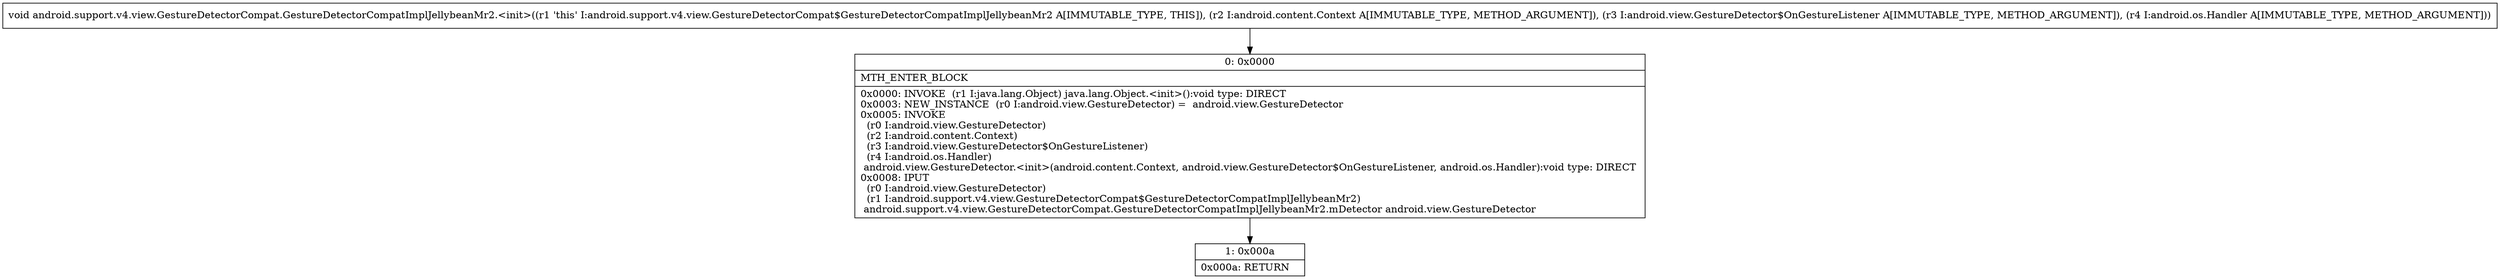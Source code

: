 digraph "CFG forandroid.support.v4.view.GestureDetectorCompat.GestureDetectorCompatImplJellybeanMr2.\<init\>(Landroid\/content\/Context;Landroid\/view\/GestureDetector$OnGestureListener;Landroid\/os\/Handler;)V" {
Node_0 [shape=record,label="{0\:\ 0x0000|MTH_ENTER_BLOCK\l|0x0000: INVOKE  (r1 I:java.lang.Object) java.lang.Object.\<init\>():void type: DIRECT \l0x0003: NEW_INSTANCE  (r0 I:android.view.GestureDetector) =  android.view.GestureDetector \l0x0005: INVOKE  \l  (r0 I:android.view.GestureDetector)\l  (r2 I:android.content.Context)\l  (r3 I:android.view.GestureDetector$OnGestureListener)\l  (r4 I:android.os.Handler)\l android.view.GestureDetector.\<init\>(android.content.Context, android.view.GestureDetector$OnGestureListener, android.os.Handler):void type: DIRECT \l0x0008: IPUT  \l  (r0 I:android.view.GestureDetector)\l  (r1 I:android.support.v4.view.GestureDetectorCompat$GestureDetectorCompatImplJellybeanMr2)\l android.support.v4.view.GestureDetectorCompat.GestureDetectorCompatImplJellybeanMr2.mDetector android.view.GestureDetector \l}"];
Node_1 [shape=record,label="{1\:\ 0x000a|0x000a: RETURN   \l}"];
MethodNode[shape=record,label="{void android.support.v4.view.GestureDetectorCompat.GestureDetectorCompatImplJellybeanMr2.\<init\>((r1 'this' I:android.support.v4.view.GestureDetectorCompat$GestureDetectorCompatImplJellybeanMr2 A[IMMUTABLE_TYPE, THIS]), (r2 I:android.content.Context A[IMMUTABLE_TYPE, METHOD_ARGUMENT]), (r3 I:android.view.GestureDetector$OnGestureListener A[IMMUTABLE_TYPE, METHOD_ARGUMENT]), (r4 I:android.os.Handler A[IMMUTABLE_TYPE, METHOD_ARGUMENT])) }"];
MethodNode -> Node_0;
Node_0 -> Node_1;
}

